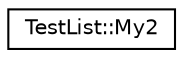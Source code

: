 digraph G
{
  edge [fontname="Helvetica",fontsize="10",labelfontname="Helvetica",labelfontsize="10"];
  node [fontname="Helvetica",fontsize="10",shape=record];
  rankdir="LR";
  Node1 [label="TestList::My2",height=0.2,width=0.4,color="black", fillcolor="white", style="filled",URL="$structTestList_1_1My2.html"];
}
